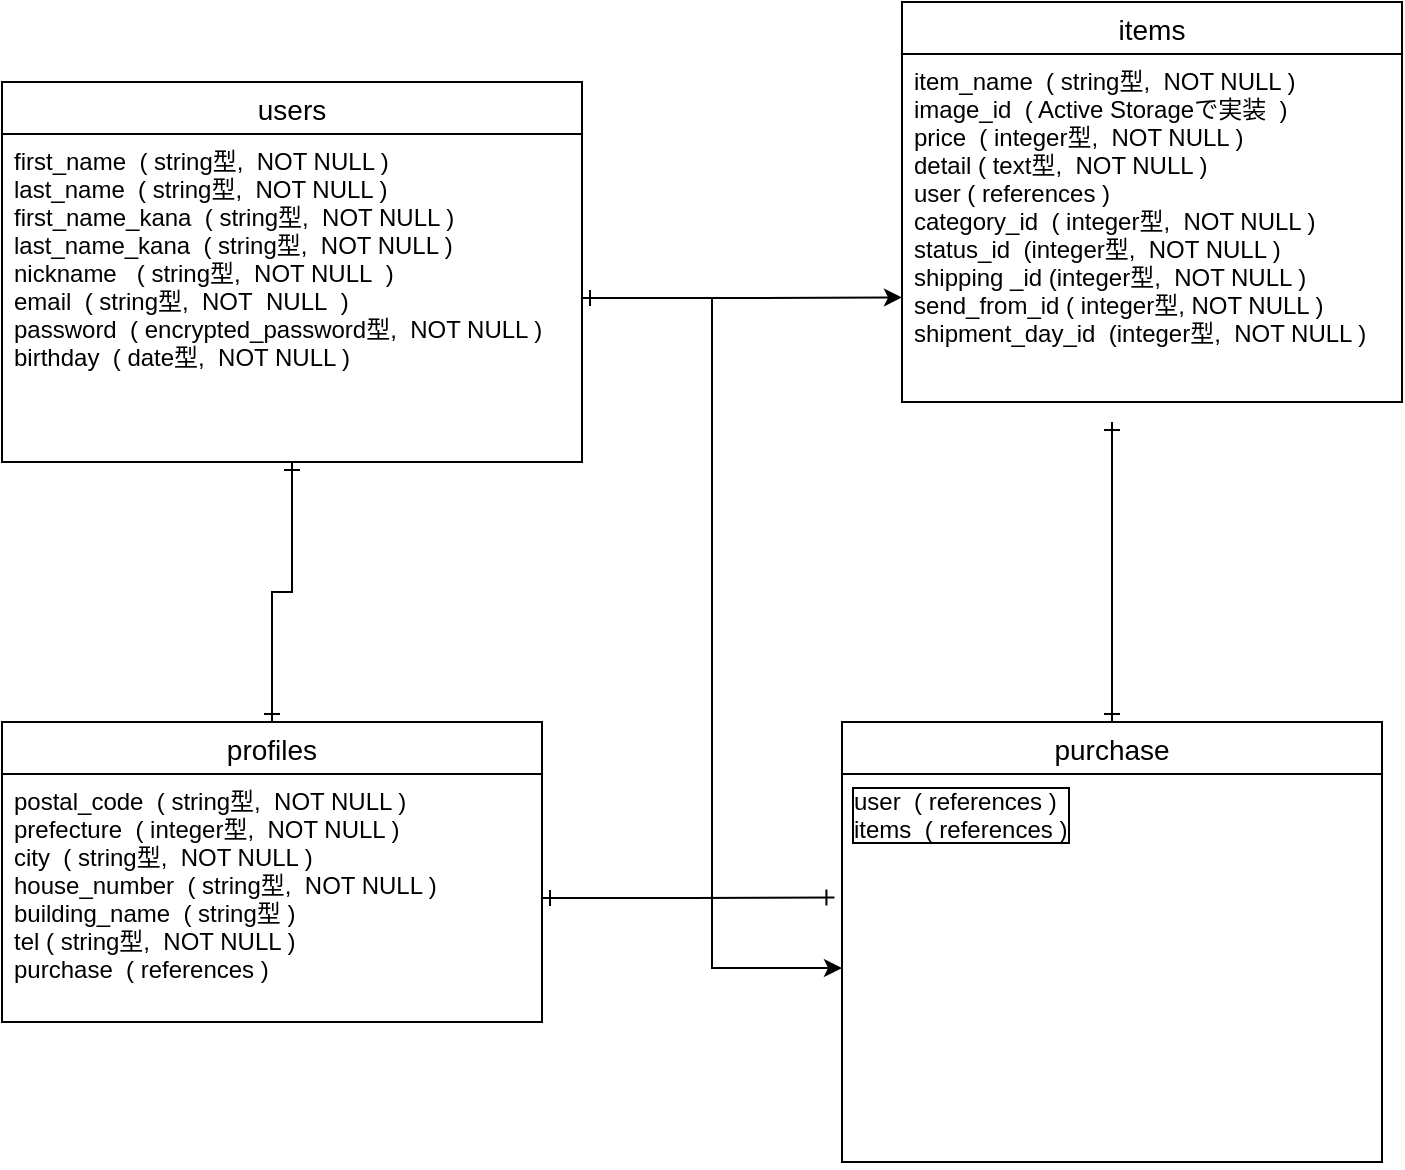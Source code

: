 <mxfile version="13.6.5">
    <diagram id="bsadSYPdqvw7nIEiQofr" name="ページ1">
        <mxGraphModel dx="759" dy="508" grid="1" gridSize="10" guides="1" tooltips="1" connect="0" arrows="0" fold="1" page="1" pageScale="1" pageWidth="827" pageHeight="1169" math="0" shadow="0">
            <root>
                <mxCell id="0"/>
                <mxCell id="1" parent="0"/>
                <mxCell id="12" value="" style="edgeStyle=orthogonalEdgeStyle;rounded=0;orthogonalLoop=1;jettySize=auto;html=1;entryX=0.5;entryY=0;entryDx=0;entryDy=0;endArrow=ERone;endFill=0;startArrow=ERone;startFill=0;" edge="1" parent="1" source="2" target="7">
                    <mxGeometry relative="1" as="geometry">
                        <mxPoint x="185" y="320" as="targetPoint"/>
                    </mxGeometry>
                </mxCell>
                <mxCell id="2" value="users" style="swimlane;fontStyle=0;childLayout=stackLayout;horizontal=1;startSize=26;horizontalStack=0;resizeParent=1;resizeParentMax=0;resizeLast=0;collapsible=1;marginBottom=0;align=center;fontSize=14;" vertex="1" parent="1">
                    <mxGeometry x="50" y="50" width="290" height="190" as="geometry">
                        <mxRectangle x="50" y="50" width="70" height="26" as="alternateBounds"/>
                    </mxGeometry>
                </mxCell>
                <mxCell id="3" value="first_name  ( string型,  NOT NULL )&#10;last_name  ( string型,  NOT NULL )&#10;first_name_kana  ( string型,  NOT NULL )&#10;last_name_kana  ( string型,  NOT NULL )&#10;nickname   ( string型,  NOT NULL  )&#10;email  ( string型,  NOT  NULL  )&#10;password  ( encrypted_password型,  NOT NULL )&#10;birthday  ( date型,  NOT NULL )&#10;&#10;" style="text;strokeColor=none;fillColor=none;spacingLeft=4;spacingRight=4;overflow=hidden;rotatable=0;points=[[0,0.5],[1,0.5]];portConstraint=eastwest;fontSize=12;" vertex="1" parent="2">
                    <mxGeometry y="26" width="290" height="164" as="geometry"/>
                </mxCell>
                <mxCell id="7" value="profiles" style="swimlane;fontStyle=0;childLayout=stackLayout;horizontal=1;startSize=26;horizontalStack=0;resizeParent=1;resizeParentMax=0;resizeLast=0;collapsible=1;marginBottom=0;align=center;fontSize=14;" vertex="1" parent="1">
                    <mxGeometry x="50" y="370" width="270" height="150" as="geometry"/>
                </mxCell>
                <mxCell id="8" value="postal_code  ( string型,  NOT NULL )&#10;prefecture  ( integer型,  NOT NULL )&#10;city  ( string型,  NOT NULL )&#10;house_number  ( string型,  NOT NULL )&#10;building_name  ( string型 )&#10;tel ( string型,  NOT NULL )&#10;purchase  ( references )" style="text;strokeColor=none;fillColor=none;spacingLeft=4;spacingRight=4;overflow=hidden;rotatable=0;points=[[0,0.5],[1,0.5]];portConstraint=eastwest;fontSize=12;" vertex="1" parent="7">
                    <mxGeometry y="26" width="270" height="124" as="geometry"/>
                </mxCell>
                <mxCell id="18" style="edgeStyle=orthogonalEdgeStyle;rounded=0;orthogonalLoop=1;jettySize=auto;html=1;exitX=1;exitY=0.5;exitDx=0;exitDy=0;startArrow=ERone;startFill=0;endArrow=classic;endFill=1;" edge="1" parent="1" source="3">
                    <mxGeometry relative="1" as="geometry">
                        <mxPoint x="500" y="157.706" as="targetPoint"/>
                    </mxGeometry>
                </mxCell>
                <mxCell id="26" style="edgeStyle=orthogonalEdgeStyle;rounded=0;orthogonalLoop=1;jettySize=auto;html=1;exitX=0.5;exitY=0;exitDx=0;exitDy=0;startArrow=ERone;startFill=0;endArrow=ERone;endFill=0;fontColor=#f0f0f0;" edge="1" parent="1" source="19">
                    <mxGeometry relative="1" as="geometry">
                        <mxPoint x="605" y="220" as="targetPoint"/>
                    </mxGeometry>
                </mxCell>
                <mxCell id="19" value="purchase" style="swimlane;fontStyle=0;childLayout=stackLayout;horizontal=1;startSize=26;horizontalStack=0;resizeParent=1;resizeParentMax=0;resizeLast=0;collapsible=1;marginBottom=0;align=center;fontSize=14;" vertex="1" parent="1">
                    <mxGeometry x="470" y="370" width="270" height="220" as="geometry"/>
                </mxCell>
                <mxCell id="20" value="user  ( references )&#10;items  ( references )&#10;" style="text;strokeColor=none;fillColor=none;spacingLeft=4;spacingRight=4;overflow=hidden;rotatable=0;points=[[0,0.5],[1,0.5]];portConstraint=eastwest;fontSize=12;labelBackgroundColor=none;verticalAlign=top;labelBorderColor=#000000;" vertex="1" parent="19">
                    <mxGeometry y="26" width="270" height="194" as="geometry"/>
                </mxCell>
                <mxCell id="23" style="edgeStyle=orthogonalEdgeStyle;rounded=0;orthogonalLoop=1;jettySize=auto;html=1;startArrow=ERone;startFill=0;endArrow=classic;endFill=1;fontColor=#f0f0f0;" edge="1" parent="1" source="3" target="20">
                    <mxGeometry relative="1" as="geometry"/>
                </mxCell>
                <mxCell id="24" style="edgeStyle=orthogonalEdgeStyle;rounded=0;orthogonalLoop=1;jettySize=auto;html=1;exitX=1;exitY=0.5;exitDx=0;exitDy=0;entryX=-0.014;entryY=0.318;entryDx=0;entryDy=0;entryPerimeter=0;startArrow=ERone;startFill=0;endArrow=ERone;endFill=0;fontColor=#f0f0f0;" edge="1" parent="1" source="8" target="20">
                    <mxGeometry relative="1" as="geometry"/>
                </mxCell>
                <mxCell id="13" value="items" style="swimlane;fontStyle=0;childLayout=stackLayout;horizontal=1;startSize=26;horizontalStack=0;resizeParent=1;resizeParentMax=0;resizeLast=0;collapsible=1;marginBottom=0;align=center;fontSize=14;" vertex="1" parent="1">
                    <mxGeometry x="500" y="10" width="250" height="200" as="geometry"/>
                </mxCell>
                <mxCell id="14" value="item_name  ( string型,  NOT NULL )&#10;image_id  ( Active Storageで実装  )&#10;price  ( integer型,  NOT NULL )&#10;detail ( text型,  NOT NULL )&#10;user ( references )&#10;category_id  ( integer型,  NOT NULL )&#10;status_id  (integer型,  NOT NULL )&#10;shipping _id (integer型,  NOT NULL )&#10;send_from_id ( integer型, NOT NULL )&#10;shipment_day_id  (integer型,  NOT NULL )&#10;" style="text;strokeColor=none;fillColor=none;spacingLeft=4;spacingRight=4;overflow=hidden;rotatable=0;points=[[0,0.5],[1,0.5]];portConstraint=eastwest;fontSize=12;" vertex="1" parent="13">
                    <mxGeometry y="26" width="250" height="174" as="geometry"/>
                </mxCell>
            </root>
        </mxGraphModel>
    </diagram>
</mxfile>
